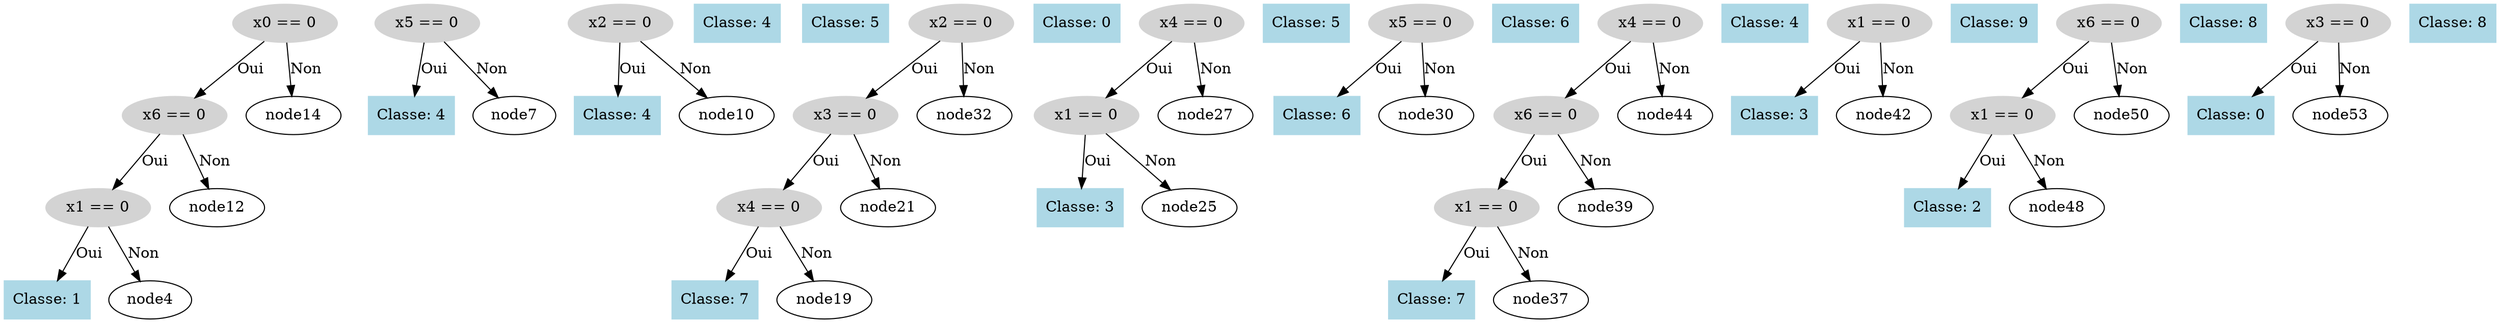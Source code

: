 digraph DecisionTree {
  node0 [label="x0 == 0", shape=ellipse, style=filled, color=lightgray];
  node0 -> node1 [label="Oui"];
  node1 [label="x6 == 0", shape=ellipse, style=filled, color=lightgray];
  node1 -> node2 [label="Oui"];
  node2 [label="x1 == 0", shape=ellipse, style=filled, color=lightgray];
  node2 -> node3 [label="Oui"];
  node3 [label="Classe: 1", shape=box, style=filled, color=lightblue];
  node2 -> node4 [label="Non"];
  node5 [label="x5 == 0", shape=ellipse, style=filled, color=lightgray];
  node5 -> node6 [label="Oui"];
  node6 [label="Classe: 4", shape=box, style=filled, color=lightblue];
  node5 -> node7 [label="Non"];
  node8 [label="x2 == 0", shape=ellipse, style=filled, color=lightgray];
  node8 -> node9 [label="Oui"];
  node9 [label="Classe: 4", shape=box, style=filled, color=lightblue];
  node8 -> node10 [label="Non"];
  node11 [label="Classe: 4", shape=box, style=filled, color=lightblue];
  node1 -> node12 [label="Non"];
  node13 [label="Classe: 5", shape=box, style=filled, color=lightblue];
  node0 -> node14 [label="Non"];
  node15 [label="x2 == 0", shape=ellipse, style=filled, color=lightgray];
  node15 -> node16 [label="Oui"];
  node16 [label="x3 == 0", shape=ellipse, style=filled, color=lightgray];
  node16 -> node17 [label="Oui"];
  node17 [label="x4 == 0", shape=ellipse, style=filled, color=lightgray];
  node17 -> node18 [label="Oui"];
  node18 [label="Classe: 7", shape=box, style=filled, color=lightblue];
  node17 -> node19 [label="Non"];
  node20 [label="Classe: 0", shape=box, style=filled, color=lightblue];
  node16 -> node21 [label="Non"];
  node22 [label="x4 == 0", shape=ellipse, style=filled, color=lightgray];
  node22 -> node23 [label="Oui"];
  node23 [label="x1 == 0", shape=ellipse, style=filled, color=lightgray];
  node23 -> node24 [label="Oui"];
  node24 [label="Classe: 3", shape=box, style=filled, color=lightblue];
  node23 -> node25 [label="Non"];
  node26 [label="Classe: 5", shape=box, style=filled, color=lightblue];
  node22 -> node27 [label="Non"];
  node28 [label="x5 == 0", shape=ellipse, style=filled, color=lightgray];
  node28 -> node29 [label="Oui"];
  node29 [label="Classe: 6", shape=box, style=filled, color=lightblue];
  node28 -> node30 [label="Non"];
  node31 [label="Classe: 6", shape=box, style=filled, color=lightblue];
  node15 -> node32 [label="Non"];
  node33 [label="x4 == 0", shape=ellipse, style=filled, color=lightgray];
  node33 -> node34 [label="Oui"];
  node34 [label="x6 == 0", shape=ellipse, style=filled, color=lightgray];
  node34 -> node35 [label="Oui"];
  node35 [label="x1 == 0", shape=ellipse, style=filled, color=lightgray];
  node35 -> node36 [label="Oui"];
  node36 [label="Classe: 7", shape=box, style=filled, color=lightblue];
  node35 -> node37 [label="Non"];
  node38 [label="Classe: 4", shape=box, style=filled, color=lightblue];
  node34 -> node39 [label="Non"];
  node40 [label="x1 == 0", shape=ellipse, style=filled, color=lightgray];
  node40 -> node41 [label="Oui"];
  node41 [label="Classe: 3", shape=box, style=filled, color=lightblue];
  node40 -> node42 [label="Non"];
  node43 [label="Classe: 9", shape=box, style=filled, color=lightblue];
  node33 -> node44 [label="Non"];
  node45 [label="x6 == 0", shape=ellipse, style=filled, color=lightgray];
  node45 -> node46 [label="Oui"];
  node46 [label="x1 == 0", shape=ellipse, style=filled, color=lightgray];
  node46 -> node47 [label="Oui"];
  node47 [label="Classe: 2", shape=box, style=filled, color=lightblue];
  node46 -> node48 [label="Non"];
  node49 [label="Classe: 8", shape=box, style=filled, color=lightblue];
  node45 -> node50 [label="Non"];
  node51 [label="x3 == 0", shape=ellipse, style=filled, color=lightgray];
  node51 -> node52 [label="Oui"];
  node52 [label="Classe: 0", shape=box, style=filled, color=lightblue];
  node51 -> node53 [label="Non"];
  node54 [label="Classe: 8", shape=box, style=filled, color=lightblue];
}
